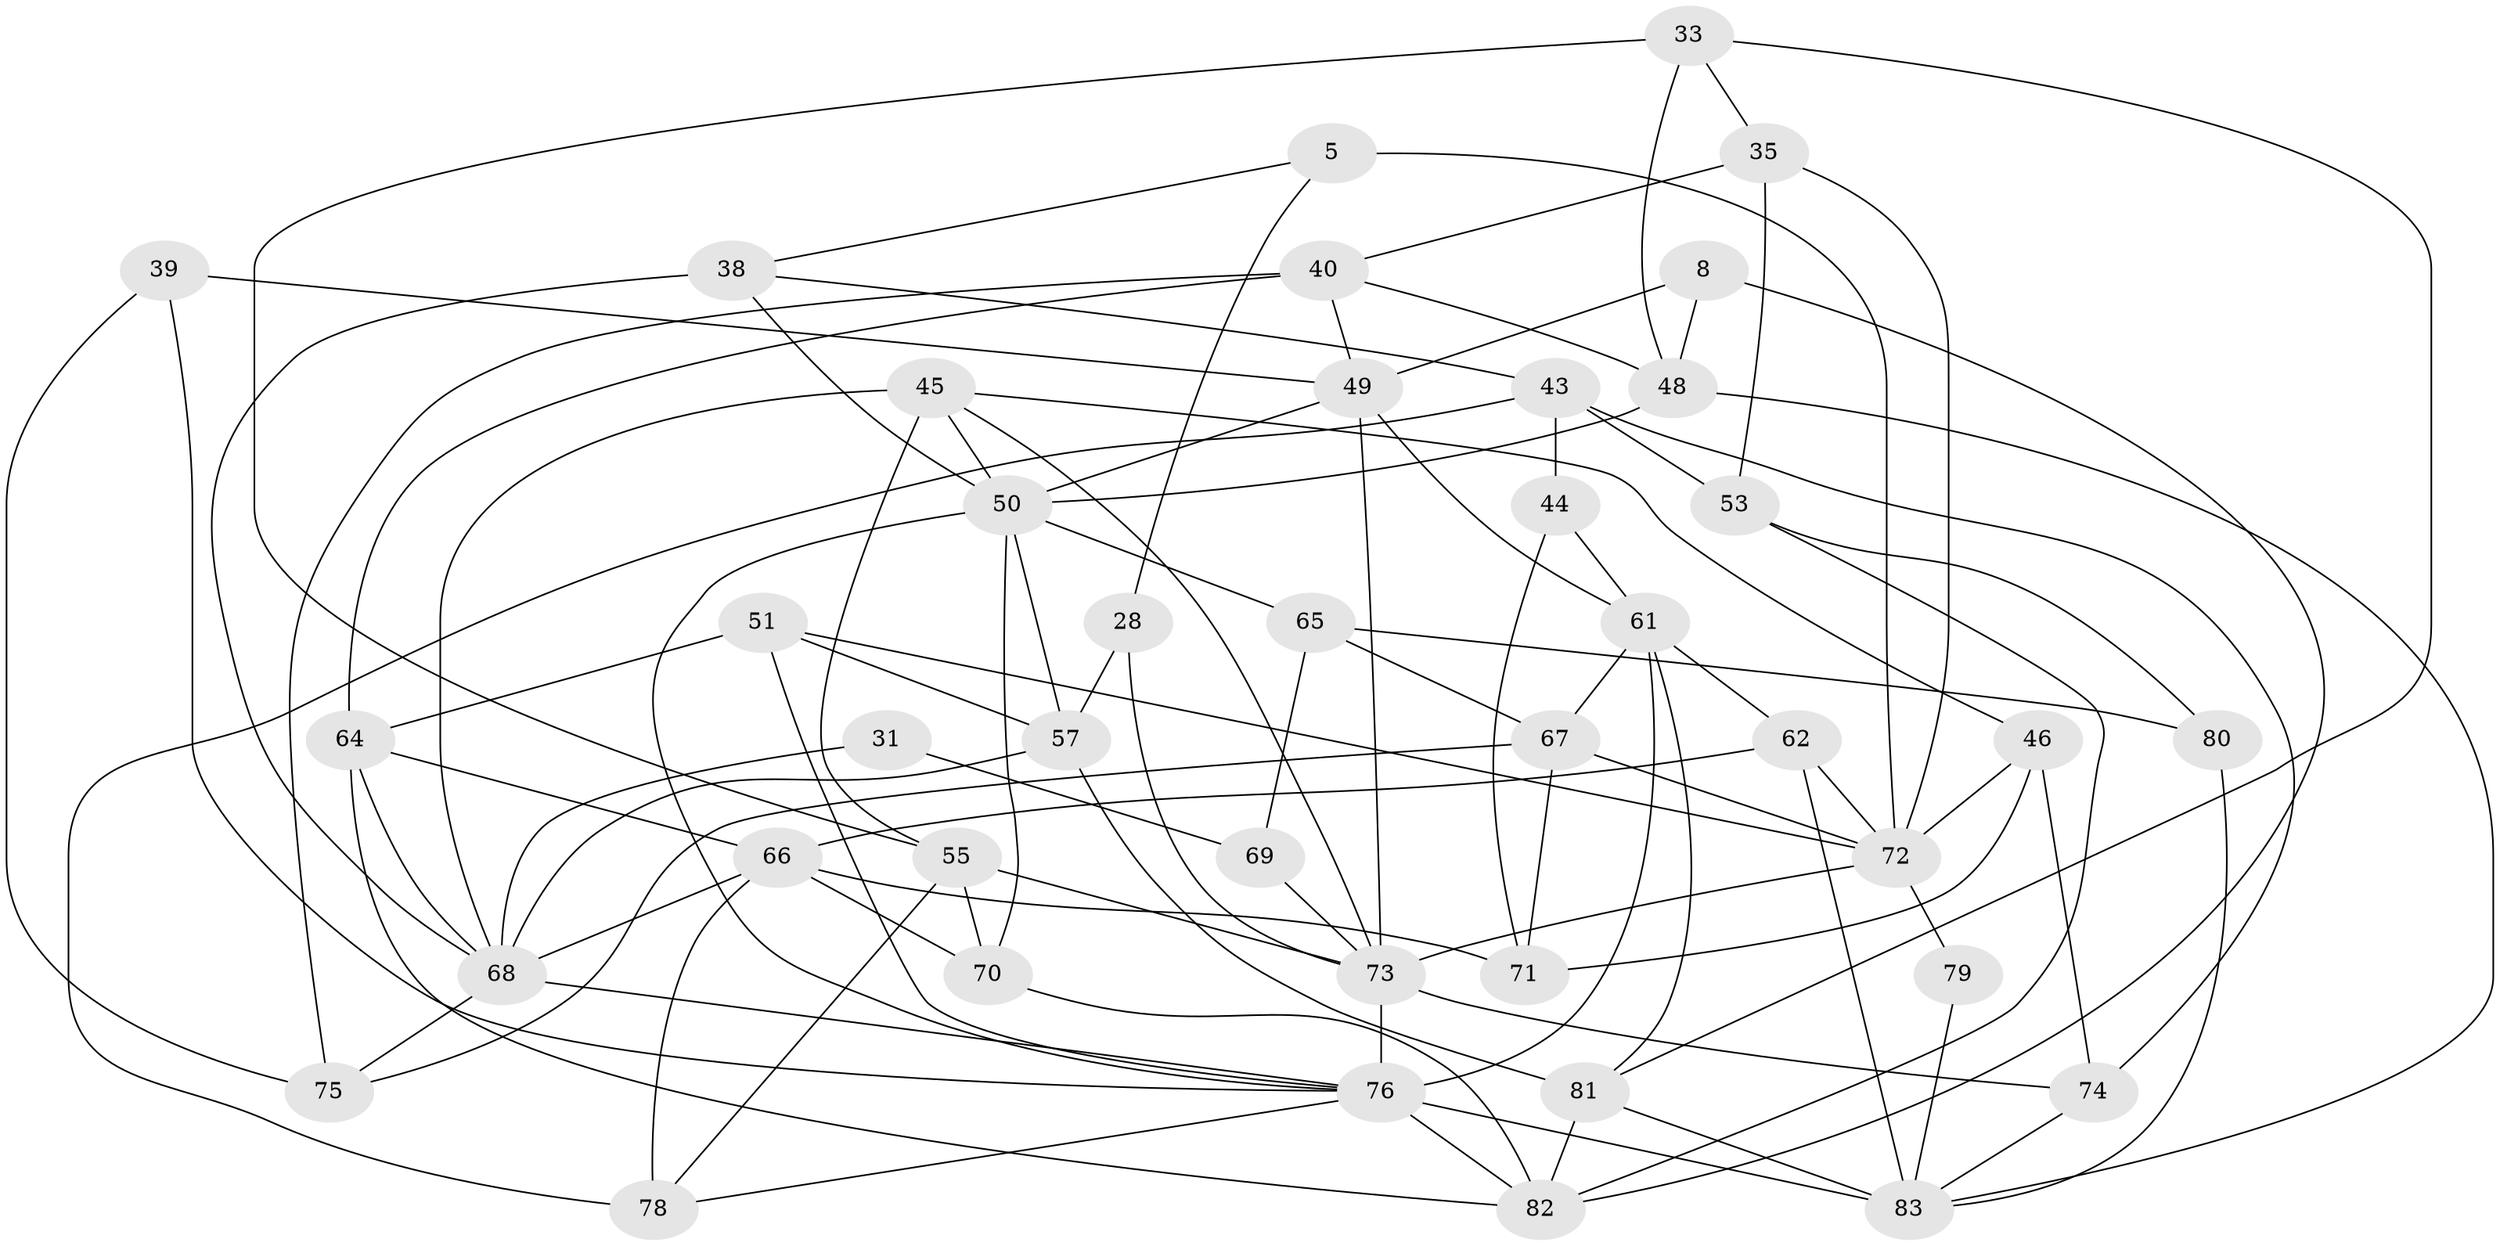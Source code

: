 // original degree distribution, {4: 1.0}
// Generated by graph-tools (version 1.1) at 2025/02/03/05/25 17:02:46]
// undirected, 41 vertices, 97 edges
graph export_dot {
graph [start="1"]
  node [color=gray90,style=filled];
  5;
  8;
  28;
  31;
  33;
  35;
  38;
  39;
  40 [super="+6"];
  43 [super="+30"];
  44;
  45 [super="+29"];
  46;
  48 [super="+1"];
  49 [super="+27+47"];
  50 [super="+13"];
  51;
  53;
  55 [super="+37"];
  57 [super="+16"];
  61 [super="+19"];
  62 [super="+41"];
  64 [super="+15"];
  65 [super="+63"];
  66 [super="+23+60"];
  67 [super="+52"];
  68 [super="+17+59"];
  69;
  70;
  71;
  72 [super="+3+25+54"];
  73 [super="+56"];
  74;
  75;
  76 [super="+58+36"];
  78;
  79;
  80;
  81 [super="+21+77"];
  82 [super="+34"];
  83 [super="+14+24"];
  5 -- 28;
  5 -- 38;
  5 -- 72 [weight=2];
  8 -- 48 [weight=2];
  8 -- 49;
  8 -- 82;
  28 -- 57 [weight=2];
  28 -- 73;
  31 -- 69;
  31 -- 68 [weight=3];
  33 -- 48;
  33 -- 35;
  33 -- 55;
  33 -- 81;
  35 -- 53;
  35 -- 72;
  35 -- 40;
  38 -- 43;
  38 -- 68;
  38 -- 50;
  39 -- 49 [weight=2];
  39 -- 75;
  39 -- 76;
  40 -- 75;
  40 -- 48;
  40 -- 64 [weight=2];
  40 -- 49;
  43 -- 44 [weight=2];
  43 -- 74;
  43 -- 53;
  43 -- 78;
  44 -- 71;
  44 -- 61;
  45 -- 50;
  45 -- 55;
  45 -- 68 [weight=2];
  45 -- 46;
  45 -- 73;
  46 -- 74;
  46 -- 71;
  46 -- 72;
  48 -- 50;
  48 -- 83;
  49 -- 50;
  49 -- 61;
  49 -- 73 [weight=2];
  50 -- 57;
  50 -- 65;
  50 -- 70;
  50 -- 76;
  51 -- 57;
  51 -- 72;
  51 -- 64;
  51 -- 76;
  53 -- 80;
  53 -- 82;
  55 -- 70;
  55 -- 78;
  55 -- 73 [weight=2];
  57 -- 68;
  57 -- 81;
  61 -- 62;
  61 -- 67;
  61 -- 81 [weight=2];
  61 -- 76 [weight=2];
  62 -- 66 [weight=2];
  62 -- 83 [weight=2];
  62 -- 72;
  64 -- 68;
  64 -- 82;
  64 -- 66;
  65 -- 80 [weight=2];
  65 -- 69 [weight=2];
  65 -- 67;
  66 -- 70;
  66 -- 68 [weight=2];
  66 -- 71;
  66 -- 78;
  67 -- 75;
  67 -- 71;
  67 -- 72 [weight=2];
  68 -- 75;
  68 -- 76;
  69 -- 73;
  70 -- 82;
  72 -- 79 [weight=3];
  72 -- 73;
  73 -- 74;
  73 -- 76 [weight=3];
  74 -- 83;
  76 -- 83;
  76 -- 82 [weight=3];
  76 -- 78;
  79 -- 83;
  80 -- 83;
  81 -- 82 [weight=3];
  81 -- 83;
}

